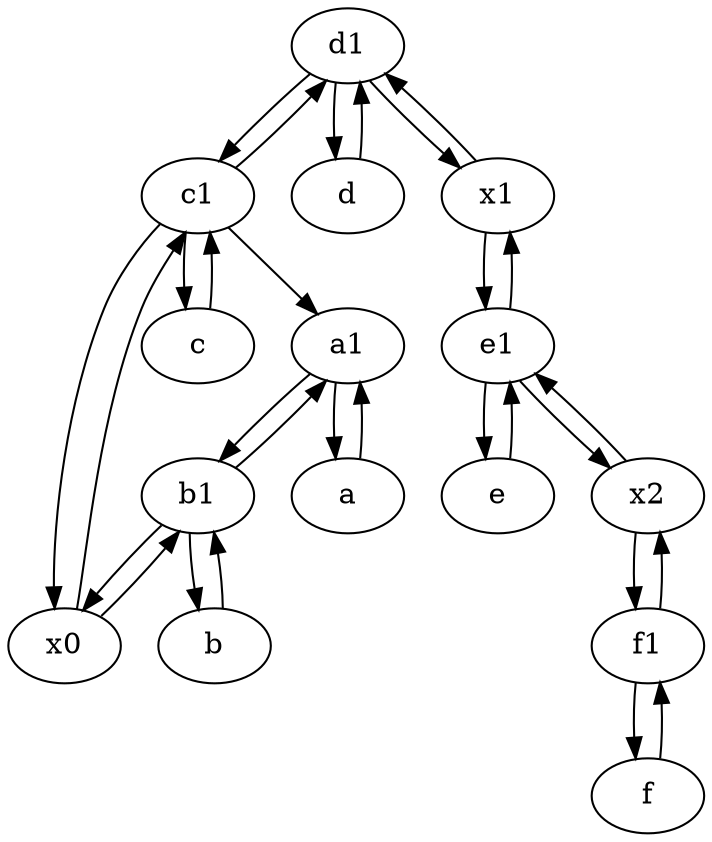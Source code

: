 digraph  {
	d1 [pos="25,30!"];
	c1 [pos="30,15!"];
	b1 [pos="45,20!"];
	e [pos="30,50!"];
	f [pos="15,45!"];
	e1 [pos="25,45!"];
	x0;
	d [pos="20,30!"];
	b [pos="50,20!"];
	c [pos="20,10!"];
	a [pos="40,10!"];
	f1;
	x2;
	a1 [pos="40,15!"];
	x1;
	c -> c1;
	d1 -> c1;
	c1 -> x0;
	x1 -> e1;
	x2 -> f1;
	e -> e1;
	f -> f1;
	a1 -> b1;
	b1 -> a1;
	c1 -> c;
	b1 -> b;
	x0 -> b1;
	d1 -> x1;
	a -> a1;
	d -> d1;
	e1 -> x1;
	e1 -> e;
	f1 -> x2;
	x0 -> c1;
	e1 -> x2;
	x2 -> e1;
	c1 -> d1;
	b1 -> x0;
	f1 -> f;
	a1 -> a;
	b -> b1;
	x1 -> d1;
	d1 -> d;
	c1 -> a1;

	}